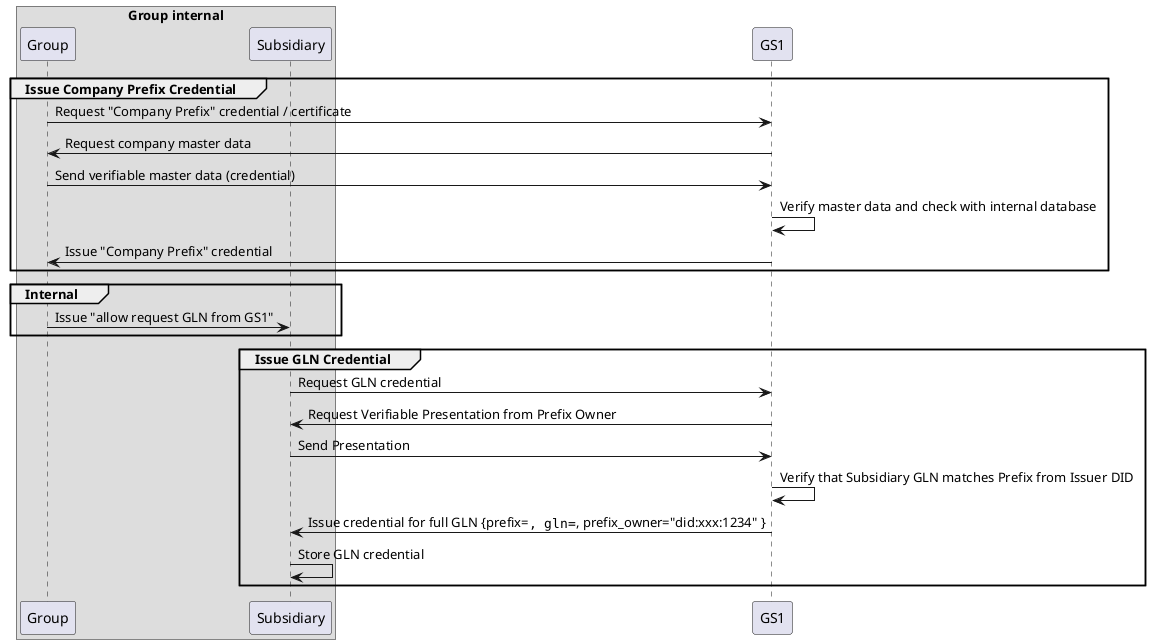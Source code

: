 @startuml
box "Group internal"
participant Group
participant Subsidiary
end box

participant GS1

group Issue Company Prefix Credential
Group -> GS1: Request "Company Prefix" credential / certificate
GS1 -> Group: Request company master data
Group -> GS1: Send verifiable master data (credential)
GS1 -> GS1: Verify master data and check with internal database
GS1 -> Group: Issue "Company Prefix" credential
end group

group Internal
Group -> Subsidiary: Issue "allow request GLN from GS1"
end group

group Issue GLN Credential
Subsidiary -> GS1: Request GLN credential
GS1 -> Subsidiary: Request Verifiable Presentation from Prefix Owner
Subsidiary -> GS1: Send Presentation
GS1 -> GS1: Verify that Subsidiary GLN matches Prefix from Issuer DID
GS1 -> Subsidiary: Issue credential for full GLN {prefix="", gln="", prefix_owner="did:xxx:1234" }
Subsidiary -> Subsidiary: Store GLN credential
end group
@enduml